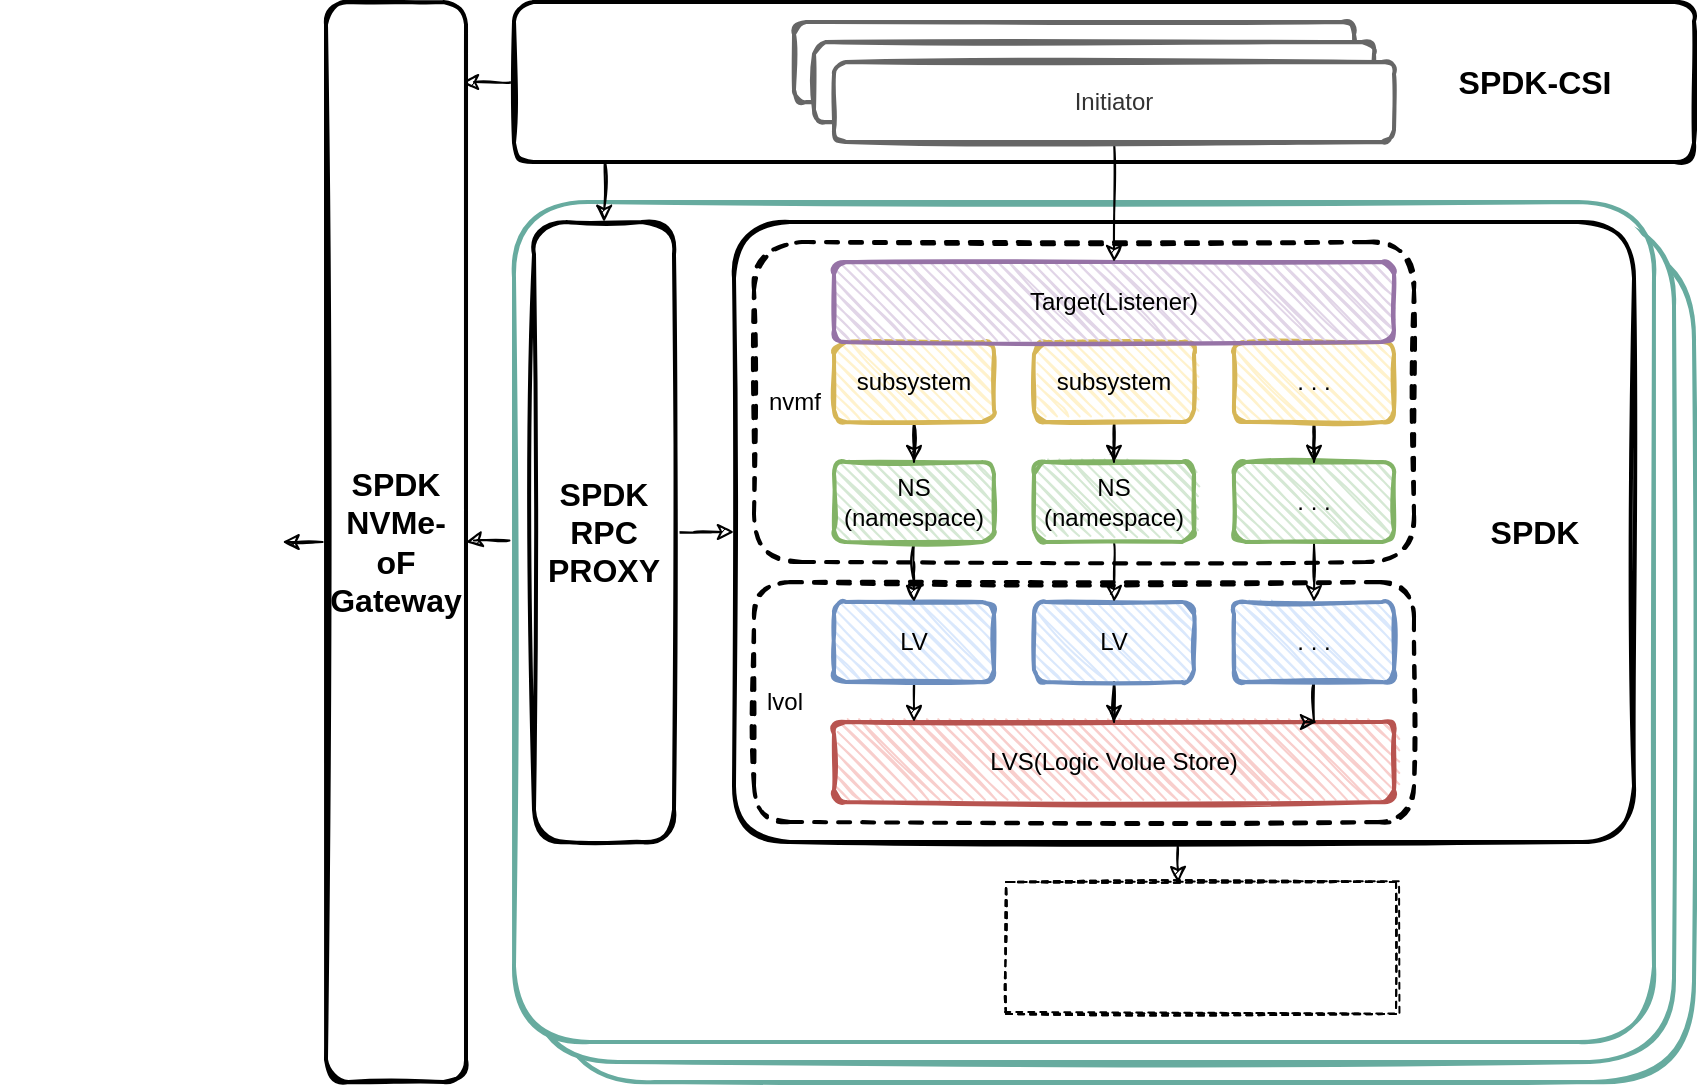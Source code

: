 <mxfile version="15.9.6" type="github">
  <diagram id="_k0dfrmrgLHj1u3hm91S" name="SPDK NVMe-oF Gateway">
    <mxGraphModel dx="2249" dy="892" grid="1" gridSize="10" guides="1" tooltips="1" connect="1" arrows="1" fold="1" page="1" pageScale="1" pageWidth="827" pageHeight="1169" math="0" shadow="0">
      <root>
        <mxCell id="0" />
        <mxCell id="1" parent="0" />
        <mxCell id="-MNfSVvUteKUCQnHGyNg-47" value="&lt;font style=&quot;font-size: 16px&quot;&gt;&lt;b&gt;&lt;br&gt;&lt;/b&gt;&lt;/font&gt;" style="rounded=1;whiteSpace=wrap;html=1;strokeWidth=2;fillWeight=1;hachureGap=4;hachureAngle=45;sketch=1;strokeColor=#67AB9F;arcSize=12;" parent="1" vertex="1">
          <mxGeometry x="90" y="360" width="570" height="420" as="geometry" />
        </mxCell>
        <mxCell id="-MNfSVvUteKUCQnHGyNg-46" value="&lt;font style=&quot;font-size: 16px&quot;&gt;&lt;b&gt;&lt;br&gt;&lt;/b&gt;&lt;/font&gt;" style="rounded=1;whiteSpace=wrap;html=1;strokeWidth=2;fillWeight=1;hachureGap=4;hachureAngle=45;sketch=1;strokeColor=#67AB9F;arcSize=10;" parent="1" vertex="1">
          <mxGeometry x="80" y="350" width="570" height="420" as="geometry" />
        </mxCell>
        <mxCell id="-MNfSVvUteKUCQnHGyNg-44" style="edgeStyle=orthogonalEdgeStyle;rounded=0;sketch=1;orthogonalLoop=1;jettySize=auto;html=1;entryX=1;entryY=0.5;entryDx=0;entryDy=0;fontSize=16;strokeWidth=1;exitX=-0.004;exitY=0.403;exitDx=0;exitDy=0;exitPerimeter=0;" parent="1" source="-MNfSVvUteKUCQnHGyNg-42" target="-MNfSVvUteKUCQnHGyNg-33" edge="1">
          <mxGeometry relative="1" as="geometry">
            <Array as="points">
              <mxPoint x="50" y="509" />
              <mxPoint x="20" y="510" />
            </Array>
          </mxGeometry>
        </mxCell>
        <mxCell id="-MNfSVvUteKUCQnHGyNg-42" value="&lt;font style=&quot;font-size: 16px&quot;&gt;&lt;b&gt;&lt;br&gt;&lt;/b&gt;&lt;/font&gt;" style="rounded=1;whiteSpace=wrap;html=1;strokeWidth=2;fillWeight=1;hachureGap=4;hachureAngle=45;sketch=1;strokeColor=#67AB9F;arcSize=9;" parent="1" vertex="1">
          <mxGeometry x="70" y="340" width="570" height="420" as="geometry" />
        </mxCell>
        <mxCell id="-MNfSVvUteKUCQnHGyNg-40" style="edgeStyle=orthogonalEdgeStyle;rounded=0;sketch=1;orthogonalLoop=1;jettySize=auto;html=1;fontSize=16;" parent="1" source="-MNfSVvUteKUCQnHGyNg-31" edge="1">
          <mxGeometry relative="1" as="geometry">
            <mxPoint x="44" y="280" as="targetPoint" />
          </mxGeometry>
        </mxCell>
        <mxCell id="-MNfSVvUteKUCQnHGyNg-43" style="edgeStyle=orthogonalEdgeStyle;rounded=0;sketch=1;orthogonalLoop=1;jettySize=auto;html=1;entryX=0.5;entryY=0;entryDx=0;entryDy=0;fontSize=16;exitX=0.077;exitY=0.993;exitDx=0;exitDy=0;exitPerimeter=0;" parent="1" source="-MNfSVvUteKUCQnHGyNg-31" target="-MNfSVvUteKUCQnHGyNg-35" edge="1">
          <mxGeometry relative="1" as="geometry">
            <mxPoint x="110" y="310" as="sourcePoint" />
            <Array as="points">
              <mxPoint x="115" y="319" />
            </Array>
          </mxGeometry>
        </mxCell>
        <mxCell id="-MNfSVvUteKUCQnHGyNg-31" value="" style="rounded=1;whiteSpace=wrap;html=1;strokeWidth=2;fillWeight=1;hachureGap=4;hachureAngle=45;sketch=1;strokeColor=#000000;arcSize=12;" parent="1" vertex="1">
          <mxGeometry x="70" y="240" width="590" height="80" as="geometry" />
        </mxCell>
        <mxCell id="-MNfSVvUteKUCQnHGyNg-30" value="" style="rounded=1;whiteSpace=wrap;html=1;strokeWidth=2;fillWeight=1;hachureGap=4;hachureAngle=45;sketch=1;fillColor=default;strokeColor=#666666;fontColor=#333333;" parent="1" vertex="1">
          <mxGeometry x="210" y="250" width="280" height="40" as="geometry" />
        </mxCell>
        <mxCell id="-MNfSVvUteKUCQnHGyNg-25" value="" style="rounded=1;whiteSpace=wrap;html=1;strokeWidth=2;fillWeight=1;hachureGap=4;hachureAngle=45;sketch=1;strokeColor=#000000;arcSize=9;" parent="1" vertex="1">
          <mxGeometry x="180" y="350" width="450" height="310" as="geometry" />
        </mxCell>
        <mxCell id="-MNfSVvUteKUCQnHGyNg-23" value="" style="rounded=1;whiteSpace=wrap;html=1;strokeWidth=2;fillWeight=1;hachureGap=4;hachureAngle=45;sketch=1;strokeColor=#000000;dashed=1;" parent="1" vertex="1">
          <mxGeometry x="190" y="360" width="330" height="160" as="geometry" />
        </mxCell>
        <mxCell id="-MNfSVvUteKUCQnHGyNg-21" value="" style="rounded=1;whiteSpace=wrap;html=1;strokeWidth=2;fillWeight=1;hachureGap=4;hachureAngle=45;sketch=1;strokeColor=#000000;dashed=1;" parent="1" vertex="1">
          <mxGeometry x="190" y="530" width="330" height="120" as="geometry" />
        </mxCell>
        <mxCell id="-MNfSVvUteKUCQnHGyNg-1" value="LVS(Logic Volue Store)" style="rounded=1;whiteSpace=wrap;html=1;strokeWidth=2;fillWeight=1;hachureGap=4;hachureAngle=45;fillColor=#f8cecc;sketch=1;strokeColor=#b85450;" parent="1" vertex="1">
          <mxGeometry x="230" y="600" width="280" height="40" as="geometry" />
        </mxCell>
        <mxCell id="-MNfSVvUteKUCQnHGyNg-5" style="edgeStyle=orthogonalEdgeStyle;rounded=0;orthogonalLoop=1;jettySize=auto;html=1;entryX=0.145;entryY=0.021;entryDx=0;entryDy=0;entryPerimeter=0;sketch=1;" parent="1" source="-MNfSVvUteKUCQnHGyNg-2" target="-MNfSVvUteKUCQnHGyNg-1" edge="1">
          <mxGeometry relative="1" as="geometry" />
        </mxCell>
        <mxCell id="-MNfSVvUteKUCQnHGyNg-2" value="LV" style="rounded=1;whiteSpace=wrap;html=1;strokeWidth=2;fillWeight=1;hachureGap=4;hachureAngle=45;sketch=1;fillColor=#dae8fc;strokeColor=#6c8ebf;" parent="1" vertex="1">
          <mxGeometry x="230" y="540" width="80" height="40" as="geometry" />
        </mxCell>
        <mxCell id="-MNfSVvUteKUCQnHGyNg-6" style="edgeStyle=orthogonalEdgeStyle;rounded=0;sketch=1;orthogonalLoop=1;jettySize=auto;html=1;entryX=0.5;entryY=0;entryDx=0;entryDy=0;" parent="1" source="-MNfSVvUteKUCQnHGyNg-3" target="-MNfSVvUteKUCQnHGyNg-1" edge="1">
          <mxGeometry relative="1" as="geometry" />
        </mxCell>
        <mxCell id="-MNfSVvUteKUCQnHGyNg-3" value="LV" style="rounded=1;whiteSpace=wrap;html=1;strokeWidth=2;fillWeight=1;hachureGap=4;hachureAngle=45;sketch=1;fillColor=#dae8fc;strokeColor=#6c8ebf;" parent="1" vertex="1">
          <mxGeometry x="330" y="540" width="80" height="40" as="geometry" />
        </mxCell>
        <mxCell id="-MNfSVvUteKUCQnHGyNg-7" style="edgeStyle=orthogonalEdgeStyle;rounded=0;sketch=1;orthogonalLoop=1;jettySize=auto;html=1;" parent="1" source="-MNfSVvUteKUCQnHGyNg-4" edge="1">
          <mxGeometry relative="1" as="geometry">
            <mxPoint x="471" y="600" as="targetPoint" />
          </mxGeometry>
        </mxCell>
        <mxCell id="-MNfSVvUteKUCQnHGyNg-4" value=". . ." style="rounded=1;whiteSpace=wrap;html=1;strokeWidth=2;fillWeight=1;hachureGap=4;hachureAngle=45;sketch=1;fillColor=#dae8fc;strokeColor=#6c8ebf;" parent="1" vertex="1">
          <mxGeometry x="430" y="540" width="80" height="40" as="geometry" />
        </mxCell>
        <mxCell id="-MNfSVvUteKUCQnHGyNg-11" value="" style="edgeStyle=orthogonalEdgeStyle;rounded=0;sketch=1;orthogonalLoop=1;jettySize=auto;html=1;" parent="1" source="-MNfSVvUteKUCQnHGyNg-8" target="-MNfSVvUteKUCQnHGyNg-2" edge="1">
          <mxGeometry relative="1" as="geometry" />
        </mxCell>
        <mxCell id="-MNfSVvUteKUCQnHGyNg-8" value="NS&lt;br&gt;(namespace)" style="rounded=1;whiteSpace=wrap;html=1;strokeWidth=2;fillWeight=1;hachureGap=4;hachureAngle=45;sketch=1;fillColor=#d5e8d4;strokeColor=#82b366;" parent="1" vertex="1">
          <mxGeometry x="230" y="470" width="80" height="40" as="geometry" />
        </mxCell>
        <mxCell id="-MNfSVvUteKUCQnHGyNg-12" value="" style="edgeStyle=orthogonalEdgeStyle;rounded=0;sketch=1;orthogonalLoop=1;jettySize=auto;html=1;" parent="1" source="-MNfSVvUteKUCQnHGyNg-9" target="-MNfSVvUteKUCQnHGyNg-3" edge="1">
          <mxGeometry relative="1" as="geometry" />
        </mxCell>
        <mxCell id="-MNfSVvUteKUCQnHGyNg-9" value="NS&lt;br&gt;(namespace)" style="rounded=1;whiteSpace=wrap;html=1;strokeWidth=2;fillWeight=1;hachureGap=4;hachureAngle=45;sketch=1;fillColor=#d5e8d4;strokeColor=#82b366;" parent="1" vertex="1">
          <mxGeometry x="330" y="470" width="80" height="40" as="geometry" />
        </mxCell>
        <mxCell id="-MNfSVvUteKUCQnHGyNg-13" value="" style="edgeStyle=orthogonalEdgeStyle;rounded=0;sketch=1;orthogonalLoop=1;jettySize=auto;html=1;" parent="1" source="-MNfSVvUteKUCQnHGyNg-10" target="-MNfSVvUteKUCQnHGyNg-4" edge="1">
          <mxGeometry relative="1" as="geometry" />
        </mxCell>
        <mxCell id="-MNfSVvUteKUCQnHGyNg-10" value=". . ." style="rounded=1;whiteSpace=wrap;html=1;strokeWidth=2;fillWeight=1;hachureGap=4;hachureAngle=45;sketch=1;fillColor=#d5e8d4;strokeColor=#82b366;" parent="1" vertex="1">
          <mxGeometry x="430" y="470" width="80" height="40" as="geometry" />
        </mxCell>
        <mxCell id="-MNfSVvUteKUCQnHGyNg-15" value="" style="edgeStyle=orthogonalEdgeStyle;rounded=0;sketch=1;orthogonalLoop=1;jettySize=auto;html=1;" parent="1" source="-MNfSVvUteKUCQnHGyNg-14" target="-MNfSVvUteKUCQnHGyNg-8" edge="1">
          <mxGeometry relative="1" as="geometry" />
        </mxCell>
        <mxCell id="-MNfSVvUteKUCQnHGyNg-14" value="subsystem" style="rounded=1;whiteSpace=wrap;html=1;strokeWidth=2;fillWeight=1;hachureGap=4;hachureAngle=45;sketch=1;fillColor=#fff2cc;strokeColor=#d6b656;" parent="1" vertex="1">
          <mxGeometry x="230" y="410" width="80" height="40" as="geometry" />
        </mxCell>
        <mxCell id="-MNfSVvUteKUCQnHGyNg-17" value="" style="edgeStyle=orthogonalEdgeStyle;rounded=0;sketch=1;orthogonalLoop=1;jettySize=auto;html=1;" parent="1" source="-MNfSVvUteKUCQnHGyNg-16" target="-MNfSVvUteKUCQnHGyNg-9" edge="1">
          <mxGeometry relative="1" as="geometry" />
        </mxCell>
        <mxCell id="-MNfSVvUteKUCQnHGyNg-16" value="subsystem" style="rounded=1;whiteSpace=wrap;html=1;strokeWidth=2;fillWeight=1;hachureGap=4;hachureAngle=45;sketch=1;fillColor=#fff2cc;strokeColor=#d6b656;" parent="1" vertex="1">
          <mxGeometry x="330" y="410" width="80" height="40" as="geometry" />
        </mxCell>
        <mxCell id="-MNfSVvUteKUCQnHGyNg-19" value="" style="edgeStyle=orthogonalEdgeStyle;rounded=0;sketch=1;orthogonalLoop=1;jettySize=auto;html=1;" parent="1" source="-MNfSVvUteKUCQnHGyNg-18" target="-MNfSVvUteKUCQnHGyNg-10" edge="1">
          <mxGeometry relative="1" as="geometry" />
        </mxCell>
        <mxCell id="-MNfSVvUteKUCQnHGyNg-18" value=". . ." style="rounded=1;whiteSpace=wrap;html=1;strokeWidth=2;fillWeight=1;hachureGap=4;hachureAngle=45;sketch=1;fillColor=#fff2cc;strokeColor=#d6b656;" parent="1" vertex="1">
          <mxGeometry x="430" y="410" width="80" height="40" as="geometry" />
        </mxCell>
        <mxCell id="-MNfSVvUteKUCQnHGyNg-20" value="Target(Listener)" style="rounded=1;whiteSpace=wrap;html=1;strokeWidth=2;fillWeight=1;hachureGap=4;hachureAngle=45;sketch=1;fillColor=#e1d5e7;strokeColor=#9673a6;" parent="1" vertex="1">
          <mxGeometry x="230" y="370" width="280" height="40" as="geometry" />
        </mxCell>
        <mxCell id="-MNfSVvUteKUCQnHGyNg-22" value="lvol" style="text;html=1;align=center;verticalAlign=middle;resizable=0;points=[];autosize=1;strokeColor=none;fillColor=none;" parent="1" vertex="1">
          <mxGeometry x="190" y="580" width="30" height="20" as="geometry" />
        </mxCell>
        <mxCell id="-MNfSVvUteKUCQnHGyNg-24" value="nvmf" style="text;html=1;align=center;verticalAlign=middle;resizable=0;points=[];autosize=1;strokeColor=none;fillColor=none;" parent="1" vertex="1">
          <mxGeometry x="190" y="430" width="40" height="20" as="geometry" />
        </mxCell>
        <mxCell id="-MNfSVvUteKUCQnHGyNg-26" value="SPDK" style="text;html=1;align=center;verticalAlign=middle;resizable=0;points=[];autosize=1;strokeColor=none;fillColor=none;fontSize=16;fontStyle=1" parent="1" vertex="1">
          <mxGeometry x="550" y="495" width="60" height="20" as="geometry" />
        </mxCell>
        <mxCell id="-MNfSVvUteKUCQnHGyNg-28" value="" style="rounded=1;whiteSpace=wrap;html=1;strokeWidth=2;fillWeight=1;hachureGap=4;hachureAngle=45;sketch=1;fillColor=default;strokeColor=#666666;fontColor=#333333;" parent="1" vertex="1">
          <mxGeometry x="220" y="260" width="280" height="40" as="geometry" />
        </mxCell>
        <mxCell id="-MNfSVvUteKUCQnHGyNg-29" style="edgeStyle=orthogonalEdgeStyle;rounded=0;sketch=1;orthogonalLoop=1;jettySize=auto;html=1;entryX=0.5;entryY=0;entryDx=0;entryDy=0;fontSize=16;" parent="1" source="-MNfSVvUteKUCQnHGyNg-27" target="-MNfSVvUteKUCQnHGyNg-20" edge="1">
          <mxGeometry relative="1" as="geometry" />
        </mxCell>
        <mxCell id="-MNfSVvUteKUCQnHGyNg-27" value="Initiator" style="rounded=1;whiteSpace=wrap;html=1;strokeWidth=2;fillWeight=1;hachureGap=4;hachureAngle=45;sketch=1;fillColor=default;strokeColor=#666666;fontColor=#333333;gradientColor=none;" parent="1" vertex="1">
          <mxGeometry x="230" y="270" width="280" height="40" as="geometry" />
        </mxCell>
        <mxCell id="-MNfSVvUteKUCQnHGyNg-32" value="SPDK-CSI" style="text;html=1;align=center;verticalAlign=middle;resizable=0;points=[];autosize=1;strokeColor=none;fillColor=none;fontSize=16;fontStyle=1" parent="1" vertex="1">
          <mxGeometry x="535" y="270" width="90" height="20" as="geometry" />
        </mxCell>
        <mxCell id="-MNfSVvUteKUCQnHGyNg-62" value="" style="edgeStyle=orthogonalEdgeStyle;rounded=0;sketch=1;orthogonalLoop=1;jettySize=auto;html=1;fontSize=16;strokeWidth=1;" parent="1" source="-MNfSVvUteKUCQnHGyNg-33" target="-MNfSVvUteKUCQnHGyNg-59" edge="1">
          <mxGeometry relative="1" as="geometry" />
        </mxCell>
        <mxCell id="-MNfSVvUteKUCQnHGyNg-33" value="&lt;font style=&quot;font-size: 16px&quot;&gt;&lt;b&gt;SPDK&lt;br&gt;NVMe-oF&lt;br&gt;Gateway&lt;/b&gt;&lt;/font&gt;" style="rounded=1;whiteSpace=wrap;html=1;strokeWidth=2;fillWeight=1;hachureGap=4;hachureAngle=45;sketch=1;strokeColor=#000000;arcSize=16;" parent="1" vertex="1">
          <mxGeometry x="-24" y="240" width="70" height="540" as="geometry" />
        </mxCell>
        <mxCell id="-MNfSVvUteKUCQnHGyNg-39" style="edgeStyle=orthogonalEdgeStyle;rounded=0;sketch=1;orthogonalLoop=1;jettySize=auto;html=1;entryX=0;entryY=0.5;entryDx=0;entryDy=0;fontSize=16;" parent="1" source="-MNfSVvUteKUCQnHGyNg-35" target="-MNfSVvUteKUCQnHGyNg-25" edge="1">
          <mxGeometry relative="1" as="geometry" />
        </mxCell>
        <mxCell id="-MNfSVvUteKUCQnHGyNg-35" value="&lt;font style=&quot;font-size: 16px&quot;&gt;&lt;b&gt;SPDK&lt;br&gt;RPC&lt;br&gt;PROXY&lt;br&gt;&lt;/b&gt;&lt;/font&gt;" style="rounded=1;whiteSpace=wrap;html=1;strokeWidth=2;fillWeight=1;hachureGap=4;hachureAngle=45;sketch=1;strokeColor=#000000;arcSize=23;" parent="1" vertex="1">
          <mxGeometry x="80" y="350" width="70" height="310" as="geometry" />
        </mxCell>
        <mxCell id="-MNfSVvUteKUCQnHGyNg-59" value="" style="shape=image;verticalLabelPosition=bottom;labelBackgroundColor=#ffffff;verticalAlign=top;aspect=fixed;imageAspect=0;image=https://cdn.worldvectorlogo.com/logos/etcd.svg;imageBackground=default;imageBorder=none;dashed=1;" parent="1" vertex="1">
          <mxGeometry x="-187" y="485" width="141.3" height="50" as="geometry" />
        </mxCell>
        <mxCell id="-MNfSVvUteKUCQnHGyNg-55" value="" style="shape=image;verticalLabelPosition=bottom;labelBackgroundColor=#ffffff;verticalAlign=top;aspect=fixed;imageAspect=0;image=https://nvmexpress.org/wp-content/uploads/nvm-express-web.png;imageBackground=default;imageBorder=default;dashed=1;sketch=1;" parent="1" vertex="1">
          <mxGeometry x="316" y="680" width="195" height="66" as="geometry" />
        </mxCell>
        <mxCell id="-MNfSVvUteKUCQnHGyNg-61" value="" style="endArrow=classic;html=1;rounded=0;sketch=1;fontSize=16;strokeWidth=1;exitX=0.493;exitY=1.006;exitDx=0;exitDy=0;exitPerimeter=0;entryX=0.442;entryY=0.008;entryDx=0;entryDy=0;entryPerimeter=0;" parent="1" source="-MNfSVvUteKUCQnHGyNg-25" target="-MNfSVvUteKUCQnHGyNg-55" edge="1">
          <mxGeometry width="50" height="50" relative="1" as="geometry">
            <mxPoint x="430" y="660" as="sourcePoint" />
            <mxPoint x="480" y="610" as="targetPoint" />
          </mxGeometry>
        </mxCell>
      </root>
    </mxGraphModel>
  </diagram>
</mxfile>

